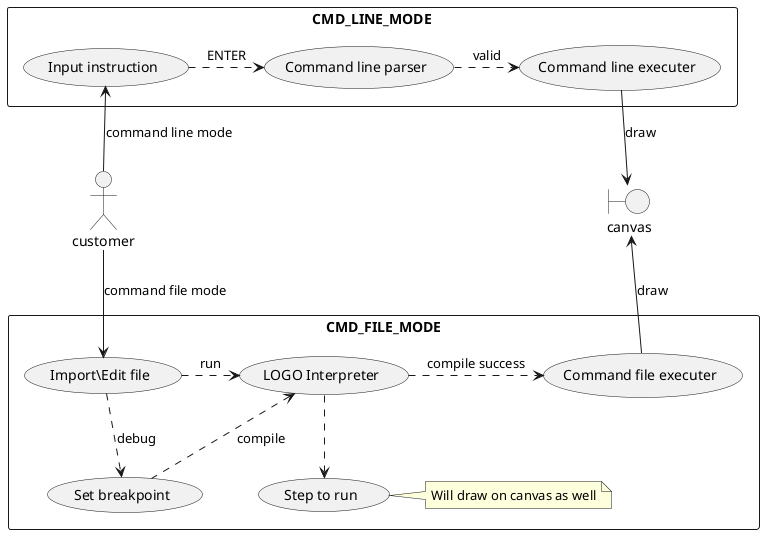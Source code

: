 @startuml single-end

skinparam PackageStyle rectangle

hide footer
Actor customer
boundary canvas

rectangle CMD_LINE_MODE {
    customer -up-> (Input instruction): command line mode
    (Input instruction) .right-> (Command line parser): ENTER
    (Command line parser) .right-> (Command line executer): valid
    (Command line executer) -down-> canvas: draw
}

rectangle CMD_FILE_MODE {
    customer -down-> (Import\Edit file): command file mode
    (Import\Edit file) .right-> (LOGO Interpreter): run
    (LOGO Interpreter) .right-> (Command file executer): compile success
    (Command file executer) -up-> canvas: draw
    (Import\Edit file) .down-> (Set breakpoint): debug
    (Set breakpoint) .up-> (LOGO Interpreter): compile
    (LOGO Interpreter) .down-> (Step to run)
    note right of (Step to run): Will draw on canvas as well
}

@enduml